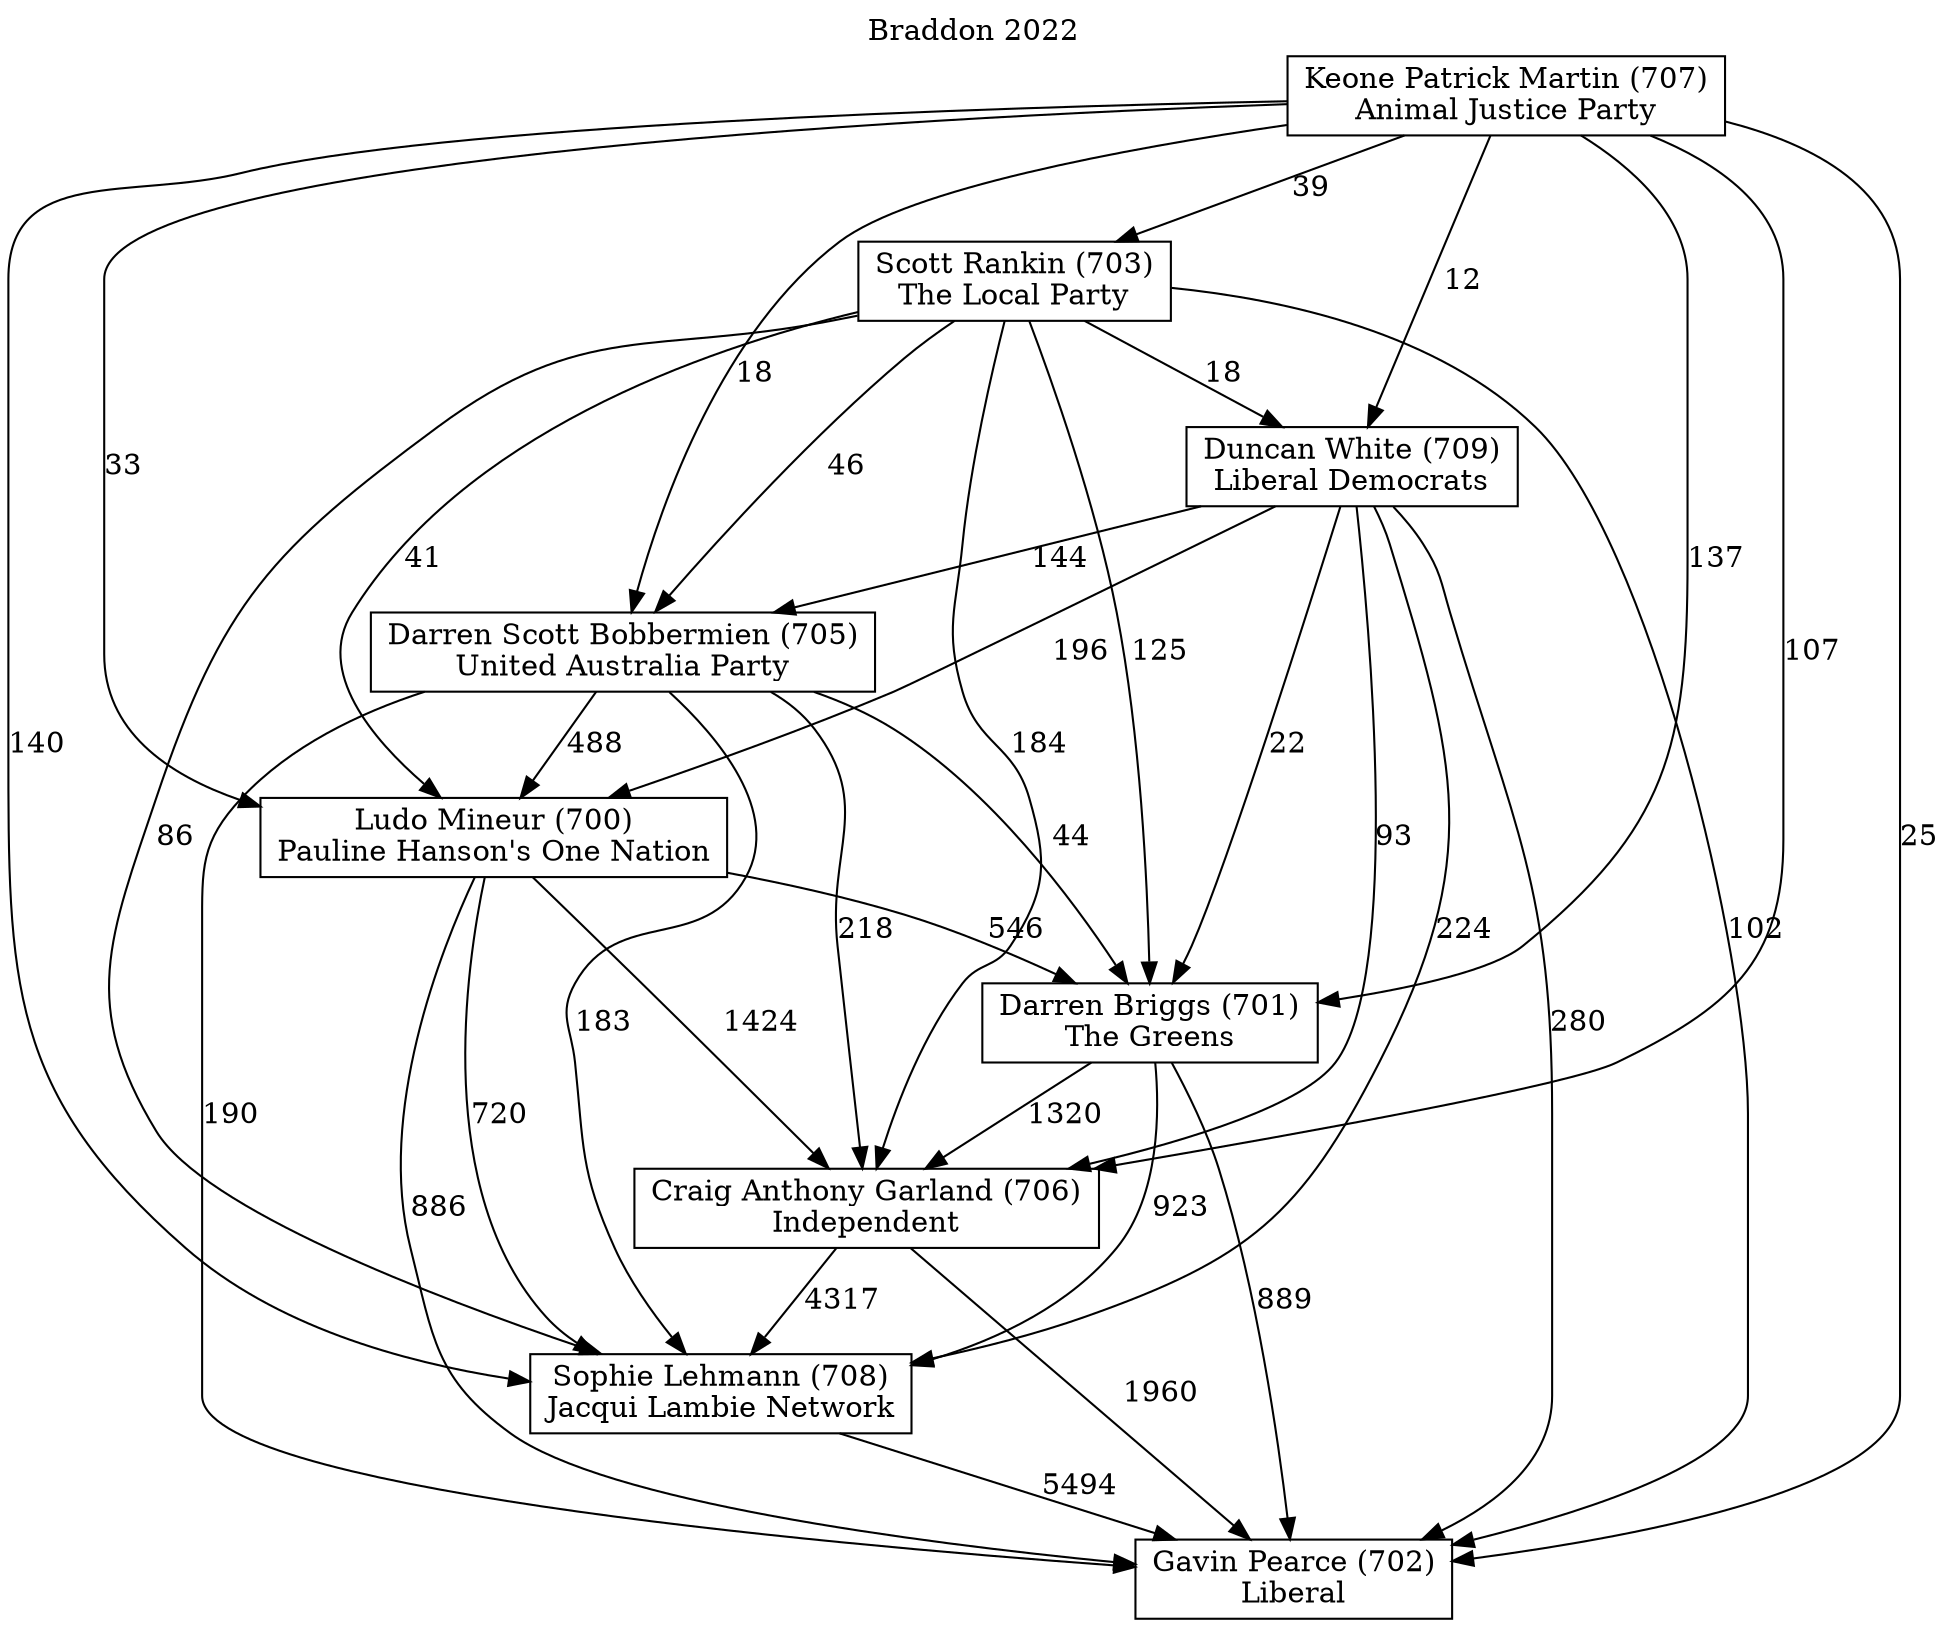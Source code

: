 // House preference flow
digraph "Gavin Pearce (702)_Braddon_2022" {
	graph [label="Braddon 2022" labelloc=t mclimit=2]
	node [shape=box]
	"Gavin Pearce (702)" [label="Gavin Pearce (702)
Liberal"]
	"Sophie Lehmann (708)" [label="Sophie Lehmann (708)
Jacqui Lambie Network"]
	"Craig Anthony Garland (706)" [label="Craig Anthony Garland (706)
Independent"]
	"Darren Briggs (701)" [label="Darren Briggs (701)
The Greens"]
	"Ludo Mineur (700)" [label="Ludo Mineur (700)
Pauline Hanson's One Nation"]
	"Darren Scott Bobbermien (705)" [label="Darren Scott Bobbermien (705)
United Australia Party"]
	"Duncan White (709)" [label="Duncan White (709)
Liberal Democrats"]
	"Scott Rankin (703)" [label="Scott Rankin (703)
The Local Party"]
	"Keone Patrick Martin (707)" [label="Keone Patrick Martin (707)
Animal Justice Party"]
	"Sophie Lehmann (708)" -> "Gavin Pearce (702)" [label=5494]
	"Craig Anthony Garland (706)" -> "Sophie Lehmann (708)" [label=4317]
	"Darren Briggs (701)" -> "Craig Anthony Garland (706)" [label=1320]
	"Ludo Mineur (700)" -> "Darren Briggs (701)" [label=546]
	"Darren Scott Bobbermien (705)" -> "Ludo Mineur (700)" [label=488]
	"Duncan White (709)" -> "Darren Scott Bobbermien (705)" [label=144]
	"Scott Rankin (703)" -> "Duncan White (709)" [label=18]
	"Keone Patrick Martin (707)" -> "Scott Rankin (703)" [label=39]
	"Craig Anthony Garland (706)" -> "Gavin Pearce (702)" [label=1960]
	"Darren Briggs (701)" -> "Gavin Pearce (702)" [label=889]
	"Ludo Mineur (700)" -> "Gavin Pearce (702)" [label=886]
	"Darren Scott Bobbermien (705)" -> "Gavin Pearce (702)" [label=190]
	"Duncan White (709)" -> "Gavin Pearce (702)" [label=280]
	"Scott Rankin (703)" -> "Gavin Pearce (702)" [label=102]
	"Keone Patrick Martin (707)" -> "Gavin Pearce (702)" [label=25]
	"Keone Patrick Martin (707)" -> "Duncan White (709)" [label=12]
	"Scott Rankin (703)" -> "Darren Scott Bobbermien (705)" [label=46]
	"Keone Patrick Martin (707)" -> "Darren Scott Bobbermien (705)" [label=18]
	"Duncan White (709)" -> "Ludo Mineur (700)" [label=196]
	"Scott Rankin (703)" -> "Ludo Mineur (700)" [label=41]
	"Keone Patrick Martin (707)" -> "Ludo Mineur (700)" [label=33]
	"Darren Scott Bobbermien (705)" -> "Darren Briggs (701)" [label=44]
	"Duncan White (709)" -> "Darren Briggs (701)" [label=22]
	"Scott Rankin (703)" -> "Darren Briggs (701)" [label=125]
	"Keone Patrick Martin (707)" -> "Darren Briggs (701)" [label=137]
	"Ludo Mineur (700)" -> "Craig Anthony Garland (706)" [label=1424]
	"Darren Scott Bobbermien (705)" -> "Craig Anthony Garland (706)" [label=218]
	"Duncan White (709)" -> "Craig Anthony Garland (706)" [label=93]
	"Scott Rankin (703)" -> "Craig Anthony Garland (706)" [label=184]
	"Keone Patrick Martin (707)" -> "Craig Anthony Garland (706)" [label=107]
	"Darren Briggs (701)" -> "Sophie Lehmann (708)" [label=923]
	"Ludo Mineur (700)" -> "Sophie Lehmann (708)" [label=720]
	"Darren Scott Bobbermien (705)" -> "Sophie Lehmann (708)" [label=183]
	"Duncan White (709)" -> "Sophie Lehmann (708)" [label=224]
	"Scott Rankin (703)" -> "Sophie Lehmann (708)" [label=86]
	"Keone Patrick Martin (707)" -> "Sophie Lehmann (708)" [label=140]
}
